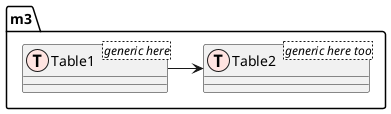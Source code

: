 {
  "sha1": "kp2jbjymbe6m0kktet3vf7j8hlj8w1e",
  "insertion": {
    "when": "2024-06-03T18:59:33.215Z",
    "user": "plantuml@gmail.com"
  }
}
@startuml
!define table(x) class x << (T,mistyrose) >>  
table('"m3.Table1" <generic here>')
table('"m3.Table2" <generic here too>')
m3.Table1 -> m3.Table2
@enduml

